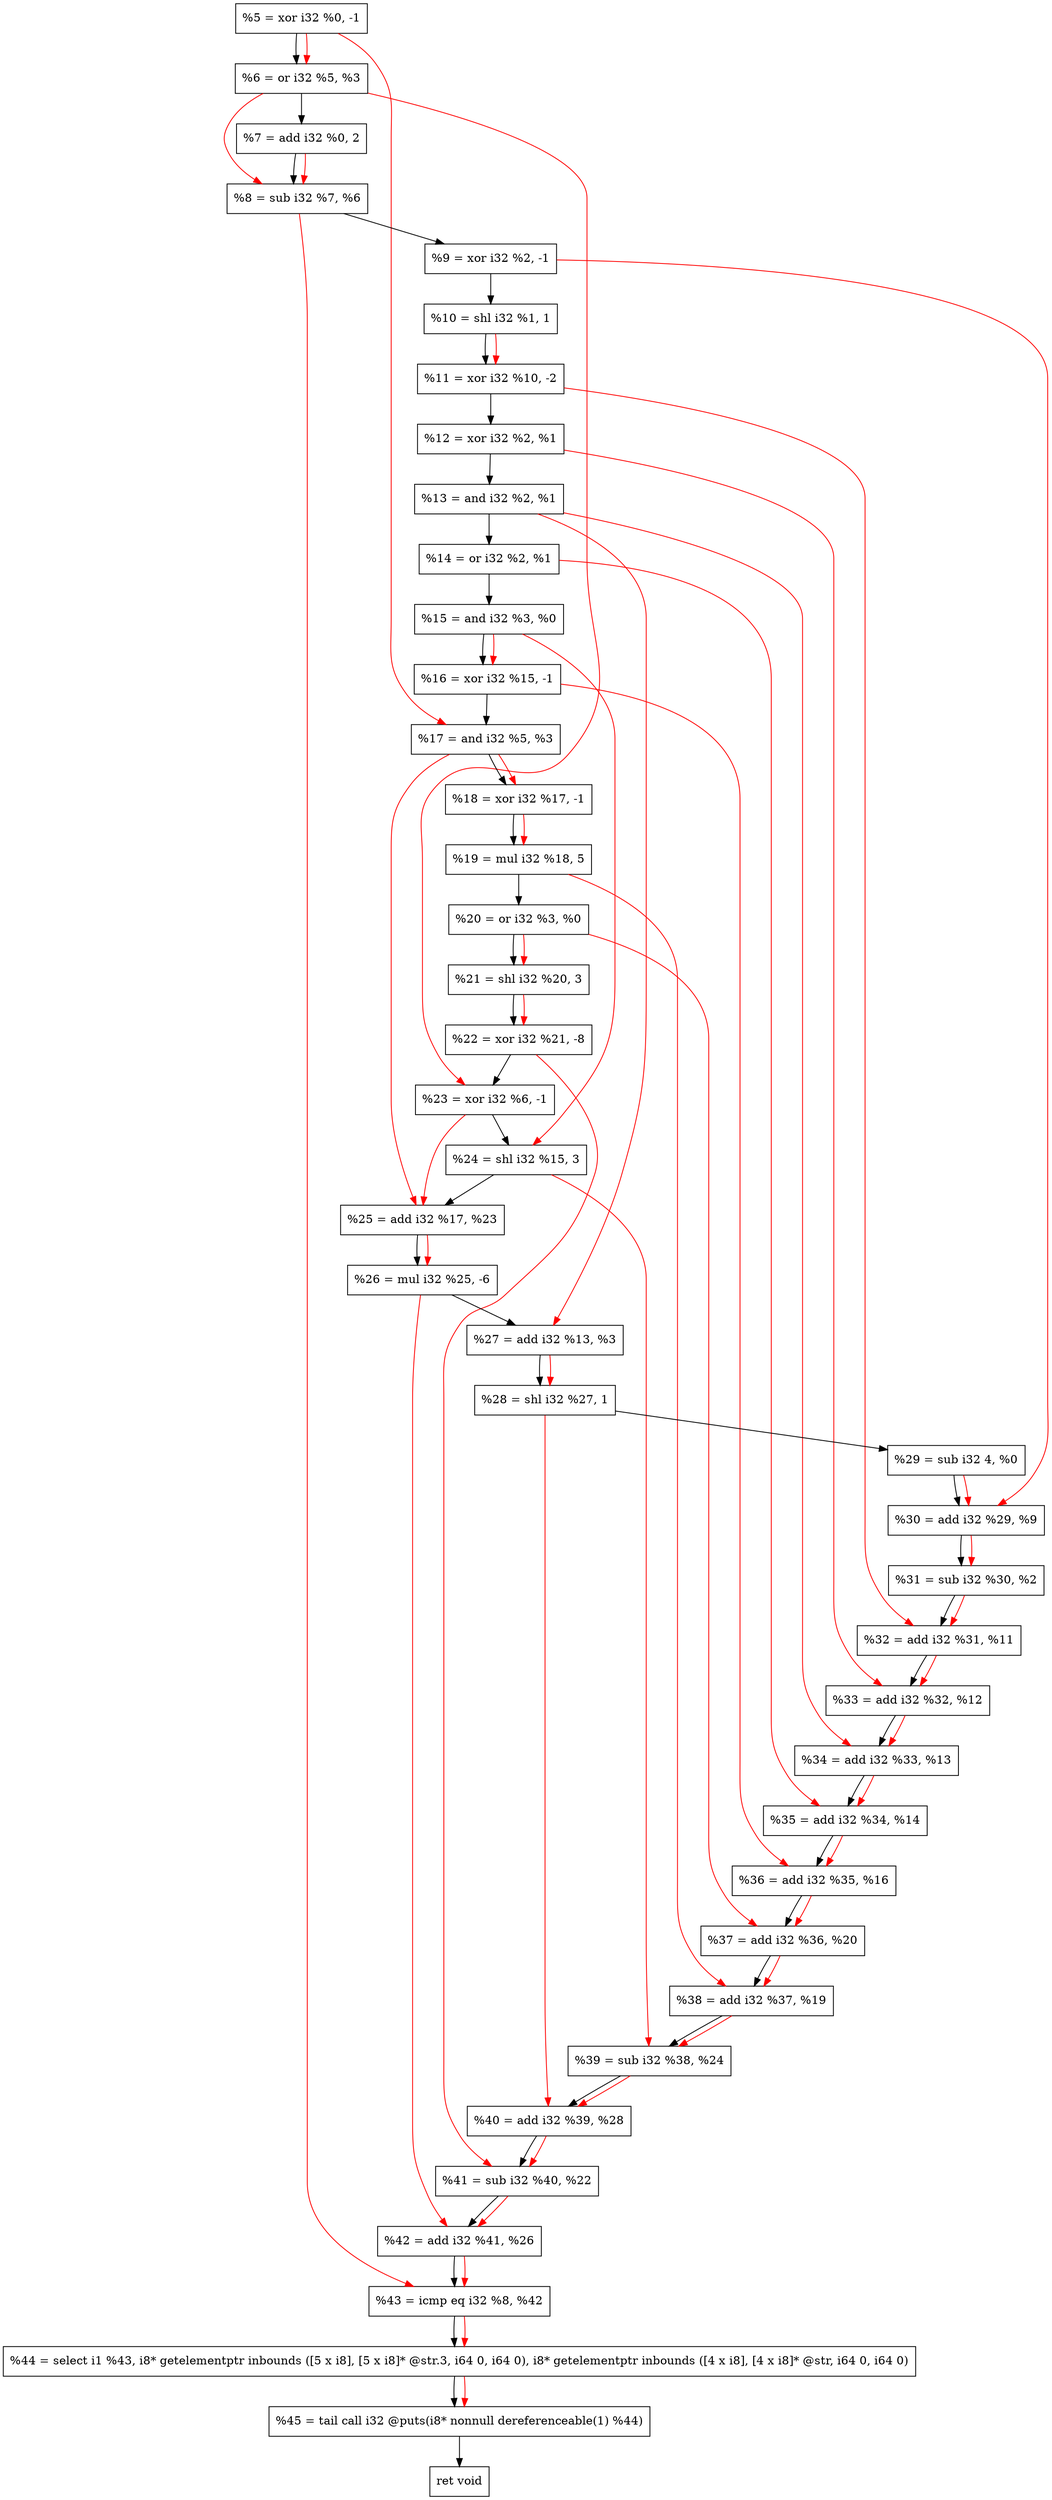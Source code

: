 digraph "DFG for'crackme' function" {
	Node0x77b0f0[shape=record, label="  %5 = xor i32 %0, -1"];
	Node0x77b160[shape=record, label="  %6 = or i32 %5, %3"];
	Node0x77b200[shape=record, label="  %7 = add i32 %0, 2"];
	Node0x77b270[shape=record, label="  %8 = sub i32 %7, %6"];
	Node0x77b2e0[shape=record, label="  %9 = xor i32 %2, -1"];
	Node0x77b380[shape=record, label="  %10 = shl i32 %1, 1"];
	Node0x77b420[shape=record, label="  %11 = xor i32 %10, -2"];
	Node0x77b490[shape=record, label="  %12 = xor i32 %2, %1"];
	Node0x77b500[shape=record, label="  %13 = and i32 %2, %1"];
	Node0x77b570[shape=record, label="  %14 = or i32 %2, %1"];
	Node0x77b5e0[shape=record, label="  %15 = and i32 %3, %0"];
	Node0x77b650[shape=record, label="  %16 = xor i32 %15, -1"];
	Node0x77b6c0[shape=record, label="  %17 = and i32 %5, %3"];
	Node0x77b730[shape=record, label="  %18 = xor i32 %17, -1"];
	Node0x77b7d0[shape=record, label="  %19 = mul i32 %18, 5"];
	Node0x77b840[shape=record, label="  %20 = or i32 %3, %0"];
	Node0x77b8e0[shape=record, label="  %21 = shl i32 %20, 3"];
	Node0x77b980[shape=record, label="  %22 = xor i32 %21, -8"];
	Node0x77b9f0[shape=record, label="  %23 = xor i32 %6, -1"];
	Node0x77ba60[shape=record, label="  %24 = shl i32 %15, 3"];
	Node0x77bad0[shape=record, label="  %25 = add i32 %17, %23"];
	Node0x77bb70[shape=record, label="  %26 = mul i32 %25, -6"];
	Node0x77bbe0[shape=record, label="  %27 = add i32 %13, %3"];
	Node0x77bc50[shape=record, label="  %28 = shl i32 %27, 1"];
	Node0x77bcf0[shape=record, label="  %29 = sub i32 4, %0"];
	Node0x77bd60[shape=record, label="  %30 = add i32 %29, %9"];
	Node0x77bdd0[shape=record, label="  %31 = sub i32 %30, %2"];
	Node0x77be40[shape=record, label="  %32 = add i32 %31, %11"];
	Node0x77c0c0[shape=record, label="  %33 = add i32 %32, %12"];
	Node0x77c130[shape=record, label="  %34 = add i32 %33, %13"];
	Node0x77c1a0[shape=record, label="  %35 = add i32 %34, %14"];
	Node0x77c210[shape=record, label="  %36 = add i32 %35, %16"];
	Node0x77c280[shape=record, label="  %37 = add i32 %36, %20"];
	Node0x77c2f0[shape=record, label="  %38 = add i32 %37, %19"];
	Node0x77c360[shape=record, label="  %39 = sub i32 %38, %24"];
	Node0x77c3d0[shape=record, label="  %40 = add i32 %39, %28"];
	Node0x77c440[shape=record, label="  %41 = sub i32 %40, %22"];
	Node0x77c4b0[shape=record, label="  %42 = add i32 %41, %26"];
	Node0x77c520[shape=record, label="  %43 = icmp eq i32 %8, %42"];
	Node0x71b268[shape=record, label="  %44 = select i1 %43, i8* getelementptr inbounds ([5 x i8], [5 x i8]* @str.3, i64 0, i64 0), i8* getelementptr inbounds ([4 x i8], [4 x i8]* @str, i64 0, i64 0)"];
	Node0x77c9c0[shape=record, label="  %45 = tail call i32 @puts(i8* nonnull dereferenceable(1) %44)"];
	Node0x77ca10[shape=record, label="  ret void"];
	Node0x77b0f0 -> Node0x77b160;
	Node0x77b160 -> Node0x77b200;
	Node0x77b200 -> Node0x77b270;
	Node0x77b270 -> Node0x77b2e0;
	Node0x77b2e0 -> Node0x77b380;
	Node0x77b380 -> Node0x77b420;
	Node0x77b420 -> Node0x77b490;
	Node0x77b490 -> Node0x77b500;
	Node0x77b500 -> Node0x77b570;
	Node0x77b570 -> Node0x77b5e0;
	Node0x77b5e0 -> Node0x77b650;
	Node0x77b650 -> Node0x77b6c0;
	Node0x77b6c0 -> Node0x77b730;
	Node0x77b730 -> Node0x77b7d0;
	Node0x77b7d0 -> Node0x77b840;
	Node0x77b840 -> Node0x77b8e0;
	Node0x77b8e0 -> Node0x77b980;
	Node0x77b980 -> Node0x77b9f0;
	Node0x77b9f0 -> Node0x77ba60;
	Node0x77ba60 -> Node0x77bad0;
	Node0x77bad0 -> Node0x77bb70;
	Node0x77bb70 -> Node0x77bbe0;
	Node0x77bbe0 -> Node0x77bc50;
	Node0x77bc50 -> Node0x77bcf0;
	Node0x77bcf0 -> Node0x77bd60;
	Node0x77bd60 -> Node0x77bdd0;
	Node0x77bdd0 -> Node0x77be40;
	Node0x77be40 -> Node0x77c0c0;
	Node0x77c0c0 -> Node0x77c130;
	Node0x77c130 -> Node0x77c1a0;
	Node0x77c1a0 -> Node0x77c210;
	Node0x77c210 -> Node0x77c280;
	Node0x77c280 -> Node0x77c2f0;
	Node0x77c2f0 -> Node0x77c360;
	Node0x77c360 -> Node0x77c3d0;
	Node0x77c3d0 -> Node0x77c440;
	Node0x77c440 -> Node0x77c4b0;
	Node0x77c4b0 -> Node0x77c520;
	Node0x77c520 -> Node0x71b268;
	Node0x71b268 -> Node0x77c9c0;
	Node0x77c9c0 -> Node0x77ca10;
edge [color=red]
	Node0x77b0f0 -> Node0x77b160;
	Node0x77b200 -> Node0x77b270;
	Node0x77b160 -> Node0x77b270;
	Node0x77b380 -> Node0x77b420;
	Node0x77b5e0 -> Node0x77b650;
	Node0x77b0f0 -> Node0x77b6c0;
	Node0x77b6c0 -> Node0x77b730;
	Node0x77b730 -> Node0x77b7d0;
	Node0x77b840 -> Node0x77b8e0;
	Node0x77b8e0 -> Node0x77b980;
	Node0x77b160 -> Node0x77b9f0;
	Node0x77b5e0 -> Node0x77ba60;
	Node0x77b6c0 -> Node0x77bad0;
	Node0x77b9f0 -> Node0x77bad0;
	Node0x77bad0 -> Node0x77bb70;
	Node0x77b500 -> Node0x77bbe0;
	Node0x77bbe0 -> Node0x77bc50;
	Node0x77bcf0 -> Node0x77bd60;
	Node0x77b2e0 -> Node0x77bd60;
	Node0x77bd60 -> Node0x77bdd0;
	Node0x77bdd0 -> Node0x77be40;
	Node0x77b420 -> Node0x77be40;
	Node0x77be40 -> Node0x77c0c0;
	Node0x77b490 -> Node0x77c0c0;
	Node0x77c0c0 -> Node0x77c130;
	Node0x77b500 -> Node0x77c130;
	Node0x77c130 -> Node0x77c1a0;
	Node0x77b570 -> Node0x77c1a0;
	Node0x77c1a0 -> Node0x77c210;
	Node0x77b650 -> Node0x77c210;
	Node0x77c210 -> Node0x77c280;
	Node0x77b840 -> Node0x77c280;
	Node0x77c280 -> Node0x77c2f0;
	Node0x77b7d0 -> Node0x77c2f0;
	Node0x77c2f0 -> Node0x77c360;
	Node0x77ba60 -> Node0x77c360;
	Node0x77c360 -> Node0x77c3d0;
	Node0x77bc50 -> Node0x77c3d0;
	Node0x77c3d0 -> Node0x77c440;
	Node0x77b980 -> Node0x77c440;
	Node0x77c440 -> Node0x77c4b0;
	Node0x77bb70 -> Node0x77c4b0;
	Node0x77b270 -> Node0x77c520;
	Node0x77c4b0 -> Node0x77c520;
	Node0x77c520 -> Node0x71b268;
	Node0x71b268 -> Node0x77c9c0;
}
